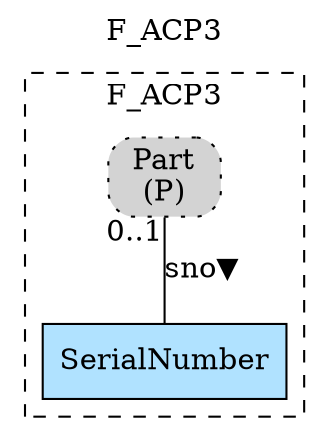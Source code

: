 digraph {graph[label=F_ACP3,labelloc=tl,labelfontsize=12];
subgraph cluster_F_ACP3{style=dashed;label=F_ACP3;
"PPart"[shape=box,fillcolor=lightgray,style ="rounded,filled,dotted",label=<Part<br/>(P)>];
"SerialNumber"[shape=record,fillcolor=lightskyblue1,style = filled,label="SerialNumber"];

"PPart"->"SerialNumber"[label="sno▼",dir=none,taillabel="0..1",headlabel=""];

}

}